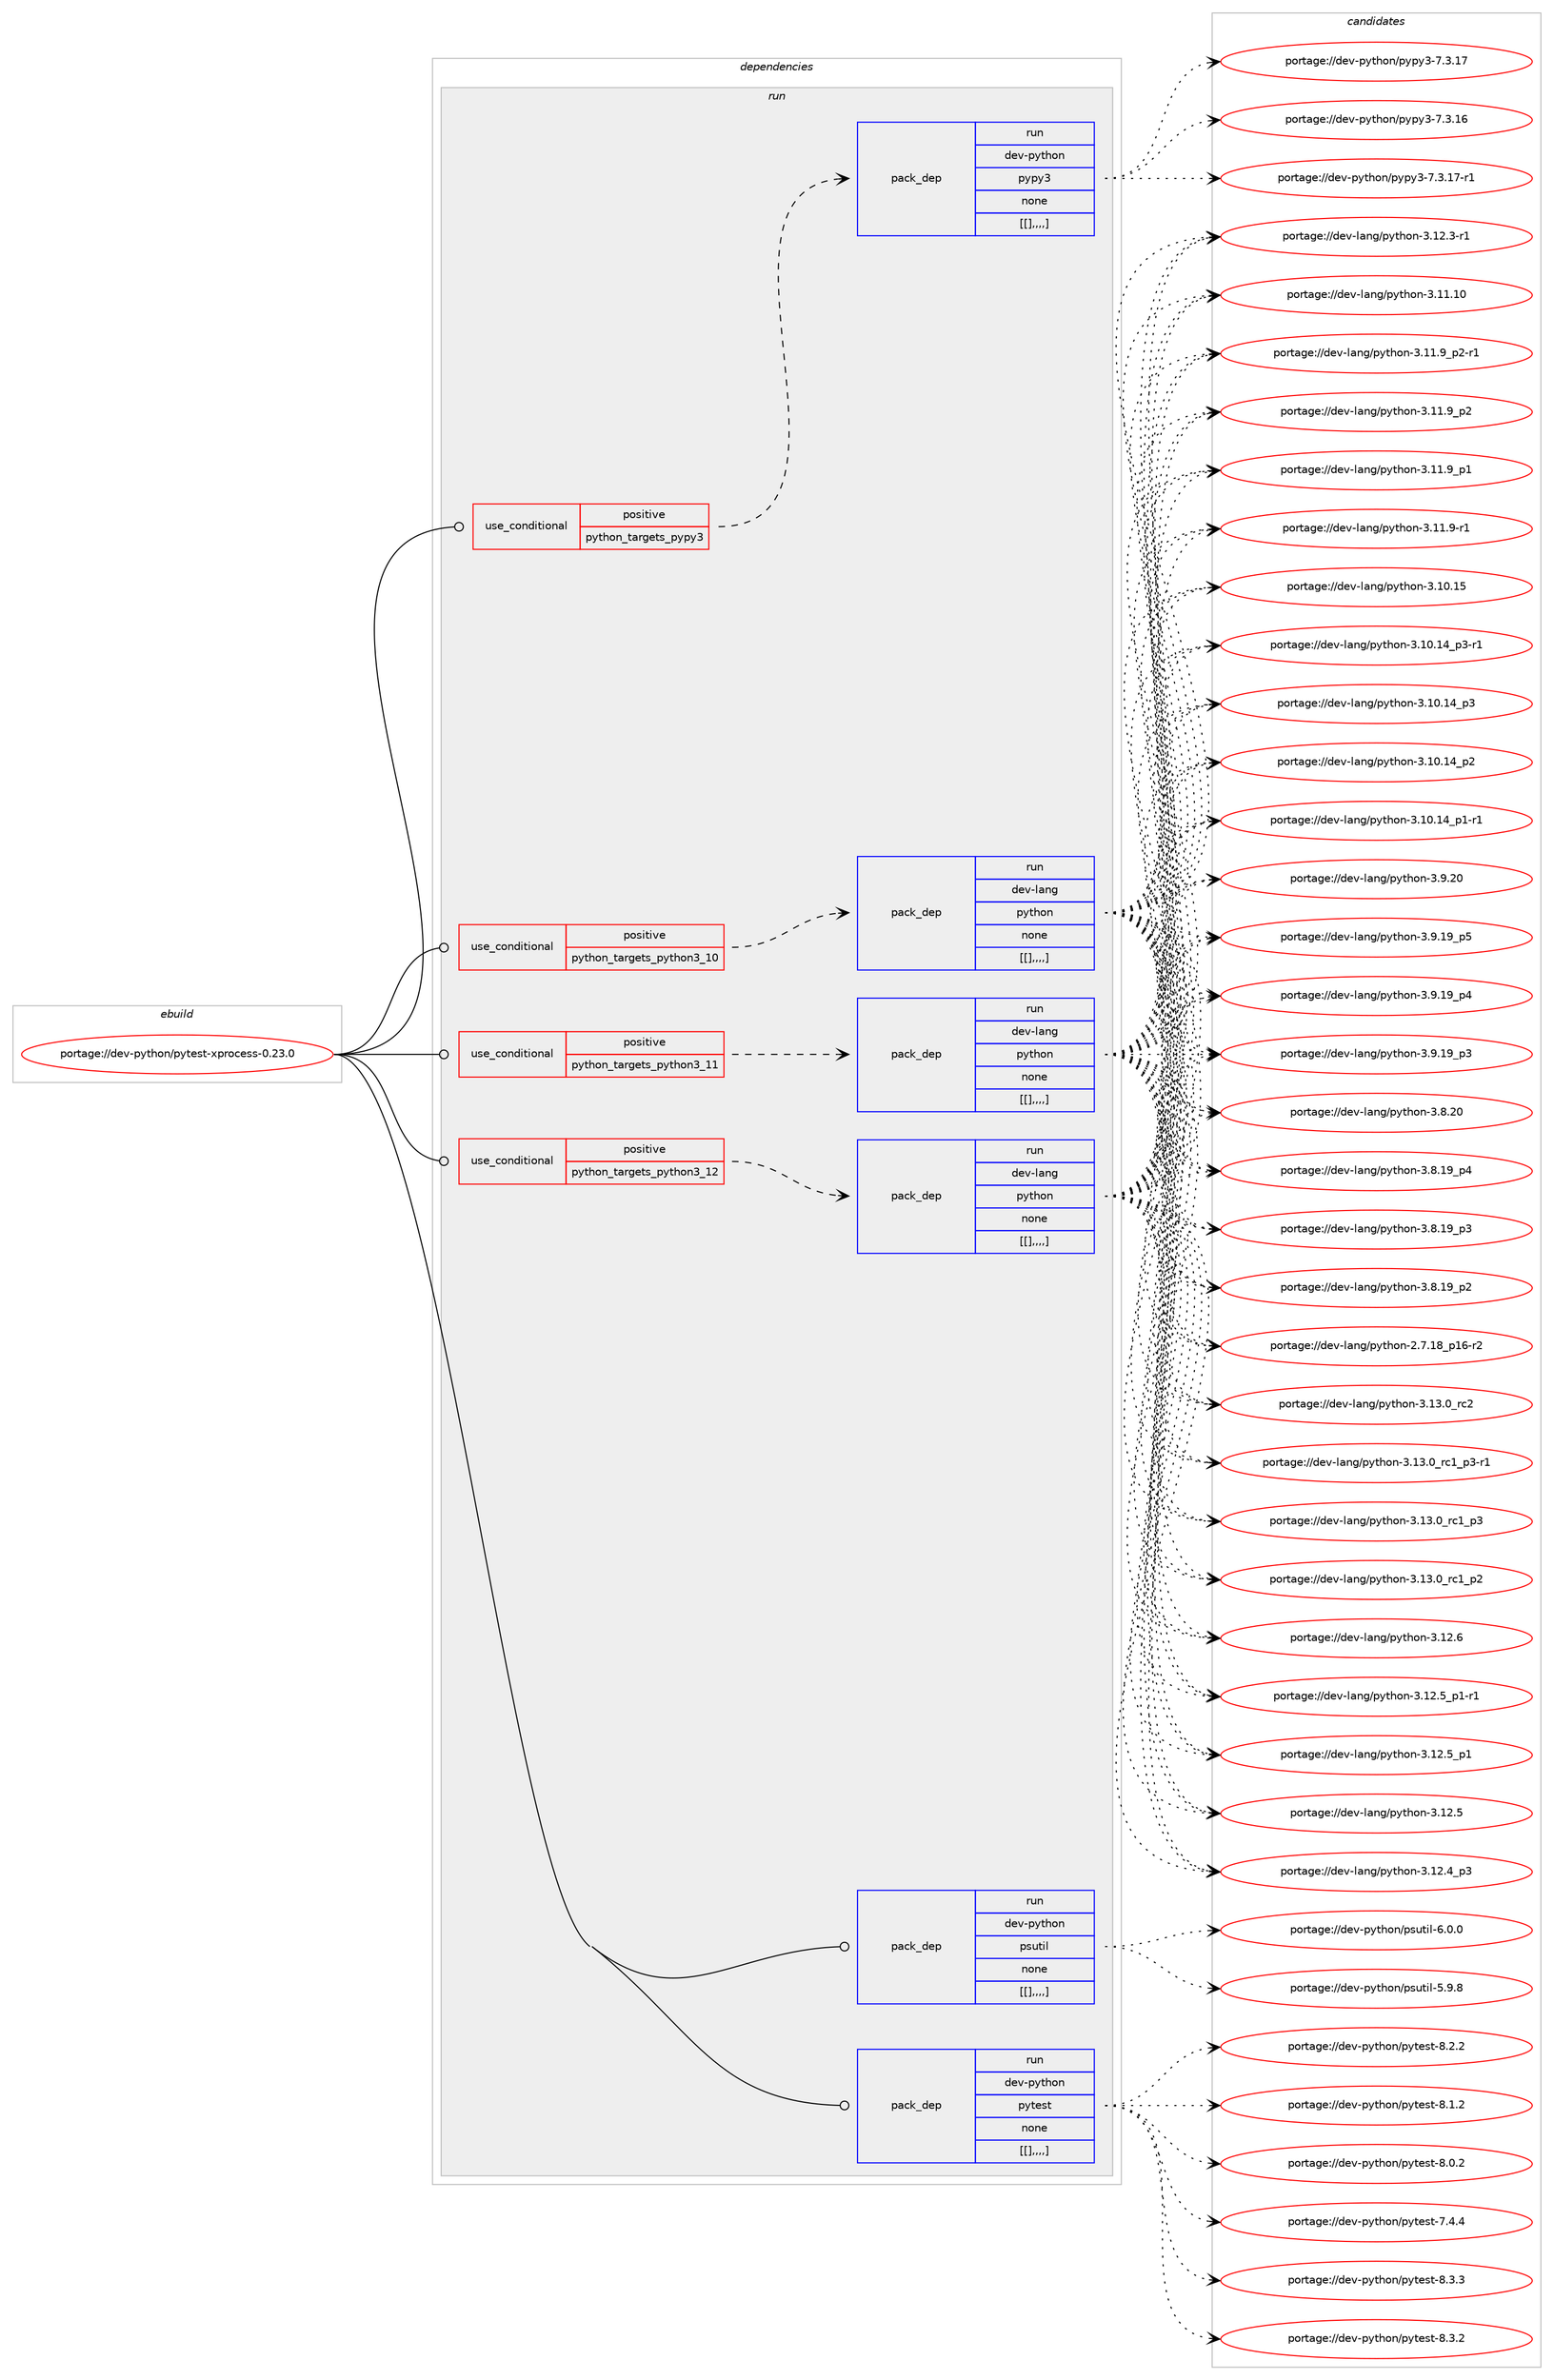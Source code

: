 digraph prolog {

# *************
# Graph options
# *************

newrank=true;
concentrate=true;
compound=true;
graph [rankdir=LR,fontname=Helvetica,fontsize=10,ranksep=1.5];#, ranksep=2.5, nodesep=0.2];
edge  [arrowhead=vee];
node  [fontname=Helvetica,fontsize=10];

# **********
# The ebuild
# **********

subgraph cluster_leftcol {
color=gray;
label=<<i>ebuild</i>>;
id [label="portage://dev-python/pytest-xprocess-0.23.0", color=red, width=4, href="../dev-python/pytest-xprocess-0.23.0.svg"];
}

# ****************
# The dependencies
# ****************

subgraph cluster_midcol {
color=gray;
label=<<i>dependencies</i>>;
subgraph cluster_compile {
fillcolor="#eeeeee";
style=filled;
label=<<i>compile</i>>;
}
subgraph cluster_compileandrun {
fillcolor="#eeeeee";
style=filled;
label=<<i>compile and run</i>>;
}
subgraph cluster_run {
fillcolor="#eeeeee";
style=filled;
label=<<i>run</i>>;
subgraph cond39071 {
dependency161559 [label=<<TABLE BORDER="0" CELLBORDER="1" CELLSPACING="0" CELLPADDING="4"><TR><TD ROWSPAN="3" CELLPADDING="10">use_conditional</TD></TR><TR><TD>positive</TD></TR><TR><TD>python_targets_pypy3</TD></TR></TABLE>>, shape=none, color=red];
subgraph pack121232 {
dependency161560 [label=<<TABLE BORDER="0" CELLBORDER="1" CELLSPACING="0" CELLPADDING="4" WIDTH="220"><TR><TD ROWSPAN="6" CELLPADDING="30">pack_dep</TD></TR><TR><TD WIDTH="110">run</TD></TR><TR><TD>dev-python</TD></TR><TR><TD>pypy3</TD></TR><TR><TD>none</TD></TR><TR><TD>[[],,,,]</TD></TR></TABLE>>, shape=none, color=blue];
}
dependency161559:e -> dependency161560:w [weight=20,style="dashed",arrowhead="vee"];
}
id:e -> dependency161559:w [weight=20,style="solid",arrowhead="odot"];
subgraph cond39072 {
dependency161561 [label=<<TABLE BORDER="0" CELLBORDER="1" CELLSPACING="0" CELLPADDING="4"><TR><TD ROWSPAN="3" CELLPADDING="10">use_conditional</TD></TR><TR><TD>positive</TD></TR><TR><TD>python_targets_python3_10</TD></TR></TABLE>>, shape=none, color=red];
subgraph pack121233 {
dependency161562 [label=<<TABLE BORDER="0" CELLBORDER="1" CELLSPACING="0" CELLPADDING="4" WIDTH="220"><TR><TD ROWSPAN="6" CELLPADDING="30">pack_dep</TD></TR><TR><TD WIDTH="110">run</TD></TR><TR><TD>dev-lang</TD></TR><TR><TD>python</TD></TR><TR><TD>none</TD></TR><TR><TD>[[],,,,]</TD></TR></TABLE>>, shape=none, color=blue];
}
dependency161561:e -> dependency161562:w [weight=20,style="dashed",arrowhead="vee"];
}
id:e -> dependency161561:w [weight=20,style="solid",arrowhead="odot"];
subgraph cond39073 {
dependency161563 [label=<<TABLE BORDER="0" CELLBORDER="1" CELLSPACING="0" CELLPADDING="4"><TR><TD ROWSPAN="3" CELLPADDING="10">use_conditional</TD></TR><TR><TD>positive</TD></TR><TR><TD>python_targets_python3_11</TD></TR></TABLE>>, shape=none, color=red];
subgraph pack121234 {
dependency161564 [label=<<TABLE BORDER="0" CELLBORDER="1" CELLSPACING="0" CELLPADDING="4" WIDTH="220"><TR><TD ROWSPAN="6" CELLPADDING="30">pack_dep</TD></TR><TR><TD WIDTH="110">run</TD></TR><TR><TD>dev-lang</TD></TR><TR><TD>python</TD></TR><TR><TD>none</TD></TR><TR><TD>[[],,,,]</TD></TR></TABLE>>, shape=none, color=blue];
}
dependency161563:e -> dependency161564:w [weight=20,style="dashed",arrowhead="vee"];
}
id:e -> dependency161563:w [weight=20,style="solid",arrowhead="odot"];
subgraph cond39074 {
dependency161565 [label=<<TABLE BORDER="0" CELLBORDER="1" CELLSPACING="0" CELLPADDING="4"><TR><TD ROWSPAN="3" CELLPADDING="10">use_conditional</TD></TR><TR><TD>positive</TD></TR><TR><TD>python_targets_python3_12</TD></TR></TABLE>>, shape=none, color=red];
subgraph pack121235 {
dependency161566 [label=<<TABLE BORDER="0" CELLBORDER="1" CELLSPACING="0" CELLPADDING="4" WIDTH="220"><TR><TD ROWSPAN="6" CELLPADDING="30">pack_dep</TD></TR><TR><TD WIDTH="110">run</TD></TR><TR><TD>dev-lang</TD></TR><TR><TD>python</TD></TR><TR><TD>none</TD></TR><TR><TD>[[],,,,]</TD></TR></TABLE>>, shape=none, color=blue];
}
dependency161565:e -> dependency161566:w [weight=20,style="dashed",arrowhead="vee"];
}
id:e -> dependency161565:w [weight=20,style="solid",arrowhead="odot"];
subgraph pack121236 {
dependency161567 [label=<<TABLE BORDER="0" CELLBORDER="1" CELLSPACING="0" CELLPADDING="4" WIDTH="220"><TR><TD ROWSPAN="6" CELLPADDING="30">pack_dep</TD></TR><TR><TD WIDTH="110">run</TD></TR><TR><TD>dev-python</TD></TR><TR><TD>psutil</TD></TR><TR><TD>none</TD></TR><TR><TD>[[],,,,]</TD></TR></TABLE>>, shape=none, color=blue];
}
id:e -> dependency161567:w [weight=20,style="solid",arrowhead="odot"];
subgraph pack121237 {
dependency161568 [label=<<TABLE BORDER="0" CELLBORDER="1" CELLSPACING="0" CELLPADDING="4" WIDTH="220"><TR><TD ROWSPAN="6" CELLPADDING="30">pack_dep</TD></TR><TR><TD WIDTH="110">run</TD></TR><TR><TD>dev-python</TD></TR><TR><TD>pytest</TD></TR><TR><TD>none</TD></TR><TR><TD>[[],,,,]</TD></TR></TABLE>>, shape=none, color=blue];
}
id:e -> dependency161568:w [weight=20,style="solid",arrowhead="odot"];
}
}

# **************
# The candidates
# **************

subgraph cluster_choices {
rank=same;
color=gray;
label=<<i>candidates</i>>;

subgraph choice121232 {
color=black;
nodesep=1;
choice100101118451121211161041111104711212111212151455546514649554511449 [label="portage://dev-python/pypy3-7.3.17-r1", color=red, width=4,href="../dev-python/pypy3-7.3.17-r1.svg"];
choice10010111845112121116104111110471121211121215145554651464955 [label="portage://dev-python/pypy3-7.3.17", color=red, width=4,href="../dev-python/pypy3-7.3.17.svg"];
choice10010111845112121116104111110471121211121215145554651464954 [label="portage://dev-python/pypy3-7.3.16", color=red, width=4,href="../dev-python/pypy3-7.3.16.svg"];
dependency161560:e -> choice100101118451121211161041111104711212111212151455546514649554511449:w [style=dotted,weight="100"];
dependency161560:e -> choice10010111845112121116104111110471121211121215145554651464955:w [style=dotted,weight="100"];
dependency161560:e -> choice10010111845112121116104111110471121211121215145554651464954:w [style=dotted,weight="100"];
}
subgraph choice121233 {
color=black;
nodesep=1;
choice10010111845108971101034711212111610411111045514649514648951149950 [label="portage://dev-lang/python-3.13.0_rc2", color=red, width=4,href="../dev-lang/python-3.13.0_rc2.svg"];
choice1001011184510897110103471121211161041111104551464951464895114994995112514511449 [label="portage://dev-lang/python-3.13.0_rc1_p3-r1", color=red, width=4,href="../dev-lang/python-3.13.0_rc1_p3-r1.svg"];
choice100101118451089711010347112121116104111110455146495146489511499499511251 [label="portage://dev-lang/python-3.13.0_rc1_p3", color=red, width=4,href="../dev-lang/python-3.13.0_rc1_p3.svg"];
choice100101118451089711010347112121116104111110455146495146489511499499511250 [label="portage://dev-lang/python-3.13.0_rc1_p2", color=red, width=4,href="../dev-lang/python-3.13.0_rc1_p2.svg"];
choice10010111845108971101034711212111610411111045514649504654 [label="portage://dev-lang/python-3.12.6", color=red, width=4,href="../dev-lang/python-3.12.6.svg"];
choice1001011184510897110103471121211161041111104551464950465395112494511449 [label="portage://dev-lang/python-3.12.5_p1-r1", color=red, width=4,href="../dev-lang/python-3.12.5_p1-r1.svg"];
choice100101118451089711010347112121116104111110455146495046539511249 [label="portage://dev-lang/python-3.12.5_p1", color=red, width=4,href="../dev-lang/python-3.12.5_p1.svg"];
choice10010111845108971101034711212111610411111045514649504653 [label="portage://dev-lang/python-3.12.5", color=red, width=4,href="../dev-lang/python-3.12.5.svg"];
choice100101118451089711010347112121116104111110455146495046529511251 [label="portage://dev-lang/python-3.12.4_p3", color=red, width=4,href="../dev-lang/python-3.12.4_p3.svg"];
choice100101118451089711010347112121116104111110455146495046514511449 [label="portage://dev-lang/python-3.12.3-r1", color=red, width=4,href="../dev-lang/python-3.12.3-r1.svg"];
choice1001011184510897110103471121211161041111104551464949464948 [label="portage://dev-lang/python-3.11.10", color=red, width=4,href="../dev-lang/python-3.11.10.svg"];
choice1001011184510897110103471121211161041111104551464949465795112504511449 [label="portage://dev-lang/python-3.11.9_p2-r1", color=red, width=4,href="../dev-lang/python-3.11.9_p2-r1.svg"];
choice100101118451089711010347112121116104111110455146494946579511250 [label="portage://dev-lang/python-3.11.9_p2", color=red, width=4,href="../dev-lang/python-3.11.9_p2.svg"];
choice100101118451089711010347112121116104111110455146494946579511249 [label="portage://dev-lang/python-3.11.9_p1", color=red, width=4,href="../dev-lang/python-3.11.9_p1.svg"];
choice100101118451089711010347112121116104111110455146494946574511449 [label="portage://dev-lang/python-3.11.9-r1", color=red, width=4,href="../dev-lang/python-3.11.9-r1.svg"];
choice1001011184510897110103471121211161041111104551464948464953 [label="portage://dev-lang/python-3.10.15", color=red, width=4,href="../dev-lang/python-3.10.15.svg"];
choice100101118451089711010347112121116104111110455146494846495295112514511449 [label="portage://dev-lang/python-3.10.14_p3-r1", color=red, width=4,href="../dev-lang/python-3.10.14_p3-r1.svg"];
choice10010111845108971101034711212111610411111045514649484649529511251 [label="portage://dev-lang/python-3.10.14_p3", color=red, width=4,href="../dev-lang/python-3.10.14_p3.svg"];
choice10010111845108971101034711212111610411111045514649484649529511250 [label="portage://dev-lang/python-3.10.14_p2", color=red, width=4,href="../dev-lang/python-3.10.14_p2.svg"];
choice100101118451089711010347112121116104111110455146494846495295112494511449 [label="portage://dev-lang/python-3.10.14_p1-r1", color=red, width=4,href="../dev-lang/python-3.10.14_p1-r1.svg"];
choice10010111845108971101034711212111610411111045514657465048 [label="portage://dev-lang/python-3.9.20", color=red, width=4,href="../dev-lang/python-3.9.20.svg"];
choice100101118451089711010347112121116104111110455146574649579511253 [label="portage://dev-lang/python-3.9.19_p5", color=red, width=4,href="../dev-lang/python-3.9.19_p5.svg"];
choice100101118451089711010347112121116104111110455146574649579511252 [label="portage://dev-lang/python-3.9.19_p4", color=red, width=4,href="../dev-lang/python-3.9.19_p4.svg"];
choice100101118451089711010347112121116104111110455146574649579511251 [label="portage://dev-lang/python-3.9.19_p3", color=red, width=4,href="../dev-lang/python-3.9.19_p3.svg"];
choice10010111845108971101034711212111610411111045514656465048 [label="portage://dev-lang/python-3.8.20", color=red, width=4,href="../dev-lang/python-3.8.20.svg"];
choice100101118451089711010347112121116104111110455146564649579511252 [label="portage://dev-lang/python-3.8.19_p4", color=red, width=4,href="../dev-lang/python-3.8.19_p4.svg"];
choice100101118451089711010347112121116104111110455146564649579511251 [label="portage://dev-lang/python-3.8.19_p3", color=red, width=4,href="../dev-lang/python-3.8.19_p3.svg"];
choice100101118451089711010347112121116104111110455146564649579511250 [label="portage://dev-lang/python-3.8.19_p2", color=red, width=4,href="../dev-lang/python-3.8.19_p2.svg"];
choice100101118451089711010347112121116104111110455046554649569511249544511450 [label="portage://dev-lang/python-2.7.18_p16-r2", color=red, width=4,href="../dev-lang/python-2.7.18_p16-r2.svg"];
dependency161562:e -> choice10010111845108971101034711212111610411111045514649514648951149950:w [style=dotted,weight="100"];
dependency161562:e -> choice1001011184510897110103471121211161041111104551464951464895114994995112514511449:w [style=dotted,weight="100"];
dependency161562:e -> choice100101118451089711010347112121116104111110455146495146489511499499511251:w [style=dotted,weight="100"];
dependency161562:e -> choice100101118451089711010347112121116104111110455146495146489511499499511250:w [style=dotted,weight="100"];
dependency161562:e -> choice10010111845108971101034711212111610411111045514649504654:w [style=dotted,weight="100"];
dependency161562:e -> choice1001011184510897110103471121211161041111104551464950465395112494511449:w [style=dotted,weight="100"];
dependency161562:e -> choice100101118451089711010347112121116104111110455146495046539511249:w [style=dotted,weight="100"];
dependency161562:e -> choice10010111845108971101034711212111610411111045514649504653:w [style=dotted,weight="100"];
dependency161562:e -> choice100101118451089711010347112121116104111110455146495046529511251:w [style=dotted,weight="100"];
dependency161562:e -> choice100101118451089711010347112121116104111110455146495046514511449:w [style=dotted,weight="100"];
dependency161562:e -> choice1001011184510897110103471121211161041111104551464949464948:w [style=dotted,weight="100"];
dependency161562:e -> choice1001011184510897110103471121211161041111104551464949465795112504511449:w [style=dotted,weight="100"];
dependency161562:e -> choice100101118451089711010347112121116104111110455146494946579511250:w [style=dotted,weight="100"];
dependency161562:e -> choice100101118451089711010347112121116104111110455146494946579511249:w [style=dotted,weight="100"];
dependency161562:e -> choice100101118451089711010347112121116104111110455146494946574511449:w [style=dotted,weight="100"];
dependency161562:e -> choice1001011184510897110103471121211161041111104551464948464953:w [style=dotted,weight="100"];
dependency161562:e -> choice100101118451089711010347112121116104111110455146494846495295112514511449:w [style=dotted,weight="100"];
dependency161562:e -> choice10010111845108971101034711212111610411111045514649484649529511251:w [style=dotted,weight="100"];
dependency161562:e -> choice10010111845108971101034711212111610411111045514649484649529511250:w [style=dotted,weight="100"];
dependency161562:e -> choice100101118451089711010347112121116104111110455146494846495295112494511449:w [style=dotted,weight="100"];
dependency161562:e -> choice10010111845108971101034711212111610411111045514657465048:w [style=dotted,weight="100"];
dependency161562:e -> choice100101118451089711010347112121116104111110455146574649579511253:w [style=dotted,weight="100"];
dependency161562:e -> choice100101118451089711010347112121116104111110455146574649579511252:w [style=dotted,weight="100"];
dependency161562:e -> choice100101118451089711010347112121116104111110455146574649579511251:w [style=dotted,weight="100"];
dependency161562:e -> choice10010111845108971101034711212111610411111045514656465048:w [style=dotted,weight="100"];
dependency161562:e -> choice100101118451089711010347112121116104111110455146564649579511252:w [style=dotted,weight="100"];
dependency161562:e -> choice100101118451089711010347112121116104111110455146564649579511251:w [style=dotted,weight="100"];
dependency161562:e -> choice100101118451089711010347112121116104111110455146564649579511250:w [style=dotted,weight="100"];
dependency161562:e -> choice100101118451089711010347112121116104111110455046554649569511249544511450:w [style=dotted,weight="100"];
}
subgraph choice121234 {
color=black;
nodesep=1;
choice10010111845108971101034711212111610411111045514649514648951149950 [label="portage://dev-lang/python-3.13.0_rc2", color=red, width=4,href="../dev-lang/python-3.13.0_rc2.svg"];
choice1001011184510897110103471121211161041111104551464951464895114994995112514511449 [label="portage://dev-lang/python-3.13.0_rc1_p3-r1", color=red, width=4,href="../dev-lang/python-3.13.0_rc1_p3-r1.svg"];
choice100101118451089711010347112121116104111110455146495146489511499499511251 [label="portage://dev-lang/python-3.13.0_rc1_p3", color=red, width=4,href="../dev-lang/python-3.13.0_rc1_p3.svg"];
choice100101118451089711010347112121116104111110455146495146489511499499511250 [label="portage://dev-lang/python-3.13.0_rc1_p2", color=red, width=4,href="../dev-lang/python-3.13.0_rc1_p2.svg"];
choice10010111845108971101034711212111610411111045514649504654 [label="portage://dev-lang/python-3.12.6", color=red, width=4,href="../dev-lang/python-3.12.6.svg"];
choice1001011184510897110103471121211161041111104551464950465395112494511449 [label="portage://dev-lang/python-3.12.5_p1-r1", color=red, width=4,href="../dev-lang/python-3.12.5_p1-r1.svg"];
choice100101118451089711010347112121116104111110455146495046539511249 [label="portage://dev-lang/python-3.12.5_p1", color=red, width=4,href="../dev-lang/python-3.12.5_p1.svg"];
choice10010111845108971101034711212111610411111045514649504653 [label="portage://dev-lang/python-3.12.5", color=red, width=4,href="../dev-lang/python-3.12.5.svg"];
choice100101118451089711010347112121116104111110455146495046529511251 [label="portage://dev-lang/python-3.12.4_p3", color=red, width=4,href="../dev-lang/python-3.12.4_p3.svg"];
choice100101118451089711010347112121116104111110455146495046514511449 [label="portage://dev-lang/python-3.12.3-r1", color=red, width=4,href="../dev-lang/python-3.12.3-r1.svg"];
choice1001011184510897110103471121211161041111104551464949464948 [label="portage://dev-lang/python-3.11.10", color=red, width=4,href="../dev-lang/python-3.11.10.svg"];
choice1001011184510897110103471121211161041111104551464949465795112504511449 [label="portage://dev-lang/python-3.11.9_p2-r1", color=red, width=4,href="../dev-lang/python-3.11.9_p2-r1.svg"];
choice100101118451089711010347112121116104111110455146494946579511250 [label="portage://dev-lang/python-3.11.9_p2", color=red, width=4,href="../dev-lang/python-3.11.9_p2.svg"];
choice100101118451089711010347112121116104111110455146494946579511249 [label="portage://dev-lang/python-3.11.9_p1", color=red, width=4,href="../dev-lang/python-3.11.9_p1.svg"];
choice100101118451089711010347112121116104111110455146494946574511449 [label="portage://dev-lang/python-3.11.9-r1", color=red, width=4,href="../dev-lang/python-3.11.9-r1.svg"];
choice1001011184510897110103471121211161041111104551464948464953 [label="portage://dev-lang/python-3.10.15", color=red, width=4,href="../dev-lang/python-3.10.15.svg"];
choice100101118451089711010347112121116104111110455146494846495295112514511449 [label="portage://dev-lang/python-3.10.14_p3-r1", color=red, width=4,href="../dev-lang/python-3.10.14_p3-r1.svg"];
choice10010111845108971101034711212111610411111045514649484649529511251 [label="portage://dev-lang/python-3.10.14_p3", color=red, width=4,href="../dev-lang/python-3.10.14_p3.svg"];
choice10010111845108971101034711212111610411111045514649484649529511250 [label="portage://dev-lang/python-3.10.14_p2", color=red, width=4,href="../dev-lang/python-3.10.14_p2.svg"];
choice100101118451089711010347112121116104111110455146494846495295112494511449 [label="portage://dev-lang/python-3.10.14_p1-r1", color=red, width=4,href="../dev-lang/python-3.10.14_p1-r1.svg"];
choice10010111845108971101034711212111610411111045514657465048 [label="portage://dev-lang/python-3.9.20", color=red, width=4,href="../dev-lang/python-3.9.20.svg"];
choice100101118451089711010347112121116104111110455146574649579511253 [label="portage://dev-lang/python-3.9.19_p5", color=red, width=4,href="../dev-lang/python-3.9.19_p5.svg"];
choice100101118451089711010347112121116104111110455146574649579511252 [label="portage://dev-lang/python-3.9.19_p4", color=red, width=4,href="../dev-lang/python-3.9.19_p4.svg"];
choice100101118451089711010347112121116104111110455146574649579511251 [label="portage://dev-lang/python-3.9.19_p3", color=red, width=4,href="../dev-lang/python-3.9.19_p3.svg"];
choice10010111845108971101034711212111610411111045514656465048 [label="portage://dev-lang/python-3.8.20", color=red, width=4,href="../dev-lang/python-3.8.20.svg"];
choice100101118451089711010347112121116104111110455146564649579511252 [label="portage://dev-lang/python-3.8.19_p4", color=red, width=4,href="../dev-lang/python-3.8.19_p4.svg"];
choice100101118451089711010347112121116104111110455146564649579511251 [label="portage://dev-lang/python-3.8.19_p3", color=red, width=4,href="../dev-lang/python-3.8.19_p3.svg"];
choice100101118451089711010347112121116104111110455146564649579511250 [label="portage://dev-lang/python-3.8.19_p2", color=red, width=4,href="../dev-lang/python-3.8.19_p2.svg"];
choice100101118451089711010347112121116104111110455046554649569511249544511450 [label="portage://dev-lang/python-2.7.18_p16-r2", color=red, width=4,href="../dev-lang/python-2.7.18_p16-r2.svg"];
dependency161564:e -> choice10010111845108971101034711212111610411111045514649514648951149950:w [style=dotted,weight="100"];
dependency161564:e -> choice1001011184510897110103471121211161041111104551464951464895114994995112514511449:w [style=dotted,weight="100"];
dependency161564:e -> choice100101118451089711010347112121116104111110455146495146489511499499511251:w [style=dotted,weight="100"];
dependency161564:e -> choice100101118451089711010347112121116104111110455146495146489511499499511250:w [style=dotted,weight="100"];
dependency161564:e -> choice10010111845108971101034711212111610411111045514649504654:w [style=dotted,weight="100"];
dependency161564:e -> choice1001011184510897110103471121211161041111104551464950465395112494511449:w [style=dotted,weight="100"];
dependency161564:e -> choice100101118451089711010347112121116104111110455146495046539511249:w [style=dotted,weight="100"];
dependency161564:e -> choice10010111845108971101034711212111610411111045514649504653:w [style=dotted,weight="100"];
dependency161564:e -> choice100101118451089711010347112121116104111110455146495046529511251:w [style=dotted,weight="100"];
dependency161564:e -> choice100101118451089711010347112121116104111110455146495046514511449:w [style=dotted,weight="100"];
dependency161564:e -> choice1001011184510897110103471121211161041111104551464949464948:w [style=dotted,weight="100"];
dependency161564:e -> choice1001011184510897110103471121211161041111104551464949465795112504511449:w [style=dotted,weight="100"];
dependency161564:e -> choice100101118451089711010347112121116104111110455146494946579511250:w [style=dotted,weight="100"];
dependency161564:e -> choice100101118451089711010347112121116104111110455146494946579511249:w [style=dotted,weight="100"];
dependency161564:e -> choice100101118451089711010347112121116104111110455146494946574511449:w [style=dotted,weight="100"];
dependency161564:e -> choice1001011184510897110103471121211161041111104551464948464953:w [style=dotted,weight="100"];
dependency161564:e -> choice100101118451089711010347112121116104111110455146494846495295112514511449:w [style=dotted,weight="100"];
dependency161564:e -> choice10010111845108971101034711212111610411111045514649484649529511251:w [style=dotted,weight="100"];
dependency161564:e -> choice10010111845108971101034711212111610411111045514649484649529511250:w [style=dotted,weight="100"];
dependency161564:e -> choice100101118451089711010347112121116104111110455146494846495295112494511449:w [style=dotted,weight="100"];
dependency161564:e -> choice10010111845108971101034711212111610411111045514657465048:w [style=dotted,weight="100"];
dependency161564:e -> choice100101118451089711010347112121116104111110455146574649579511253:w [style=dotted,weight="100"];
dependency161564:e -> choice100101118451089711010347112121116104111110455146574649579511252:w [style=dotted,weight="100"];
dependency161564:e -> choice100101118451089711010347112121116104111110455146574649579511251:w [style=dotted,weight="100"];
dependency161564:e -> choice10010111845108971101034711212111610411111045514656465048:w [style=dotted,weight="100"];
dependency161564:e -> choice100101118451089711010347112121116104111110455146564649579511252:w [style=dotted,weight="100"];
dependency161564:e -> choice100101118451089711010347112121116104111110455146564649579511251:w [style=dotted,weight="100"];
dependency161564:e -> choice100101118451089711010347112121116104111110455146564649579511250:w [style=dotted,weight="100"];
dependency161564:e -> choice100101118451089711010347112121116104111110455046554649569511249544511450:w [style=dotted,weight="100"];
}
subgraph choice121235 {
color=black;
nodesep=1;
choice10010111845108971101034711212111610411111045514649514648951149950 [label="portage://dev-lang/python-3.13.0_rc2", color=red, width=4,href="../dev-lang/python-3.13.0_rc2.svg"];
choice1001011184510897110103471121211161041111104551464951464895114994995112514511449 [label="portage://dev-lang/python-3.13.0_rc1_p3-r1", color=red, width=4,href="../dev-lang/python-3.13.0_rc1_p3-r1.svg"];
choice100101118451089711010347112121116104111110455146495146489511499499511251 [label="portage://dev-lang/python-3.13.0_rc1_p3", color=red, width=4,href="../dev-lang/python-3.13.0_rc1_p3.svg"];
choice100101118451089711010347112121116104111110455146495146489511499499511250 [label="portage://dev-lang/python-3.13.0_rc1_p2", color=red, width=4,href="../dev-lang/python-3.13.0_rc1_p2.svg"];
choice10010111845108971101034711212111610411111045514649504654 [label="portage://dev-lang/python-3.12.6", color=red, width=4,href="../dev-lang/python-3.12.6.svg"];
choice1001011184510897110103471121211161041111104551464950465395112494511449 [label="portage://dev-lang/python-3.12.5_p1-r1", color=red, width=4,href="../dev-lang/python-3.12.5_p1-r1.svg"];
choice100101118451089711010347112121116104111110455146495046539511249 [label="portage://dev-lang/python-3.12.5_p1", color=red, width=4,href="../dev-lang/python-3.12.5_p1.svg"];
choice10010111845108971101034711212111610411111045514649504653 [label="portage://dev-lang/python-3.12.5", color=red, width=4,href="../dev-lang/python-3.12.5.svg"];
choice100101118451089711010347112121116104111110455146495046529511251 [label="portage://dev-lang/python-3.12.4_p3", color=red, width=4,href="../dev-lang/python-3.12.4_p3.svg"];
choice100101118451089711010347112121116104111110455146495046514511449 [label="portage://dev-lang/python-3.12.3-r1", color=red, width=4,href="../dev-lang/python-3.12.3-r1.svg"];
choice1001011184510897110103471121211161041111104551464949464948 [label="portage://dev-lang/python-3.11.10", color=red, width=4,href="../dev-lang/python-3.11.10.svg"];
choice1001011184510897110103471121211161041111104551464949465795112504511449 [label="portage://dev-lang/python-3.11.9_p2-r1", color=red, width=4,href="../dev-lang/python-3.11.9_p2-r1.svg"];
choice100101118451089711010347112121116104111110455146494946579511250 [label="portage://dev-lang/python-3.11.9_p2", color=red, width=4,href="../dev-lang/python-3.11.9_p2.svg"];
choice100101118451089711010347112121116104111110455146494946579511249 [label="portage://dev-lang/python-3.11.9_p1", color=red, width=4,href="../dev-lang/python-3.11.9_p1.svg"];
choice100101118451089711010347112121116104111110455146494946574511449 [label="portage://dev-lang/python-3.11.9-r1", color=red, width=4,href="../dev-lang/python-3.11.9-r1.svg"];
choice1001011184510897110103471121211161041111104551464948464953 [label="portage://dev-lang/python-3.10.15", color=red, width=4,href="../dev-lang/python-3.10.15.svg"];
choice100101118451089711010347112121116104111110455146494846495295112514511449 [label="portage://dev-lang/python-3.10.14_p3-r1", color=red, width=4,href="../dev-lang/python-3.10.14_p3-r1.svg"];
choice10010111845108971101034711212111610411111045514649484649529511251 [label="portage://dev-lang/python-3.10.14_p3", color=red, width=4,href="../dev-lang/python-3.10.14_p3.svg"];
choice10010111845108971101034711212111610411111045514649484649529511250 [label="portage://dev-lang/python-3.10.14_p2", color=red, width=4,href="../dev-lang/python-3.10.14_p2.svg"];
choice100101118451089711010347112121116104111110455146494846495295112494511449 [label="portage://dev-lang/python-3.10.14_p1-r1", color=red, width=4,href="../dev-lang/python-3.10.14_p1-r1.svg"];
choice10010111845108971101034711212111610411111045514657465048 [label="portage://dev-lang/python-3.9.20", color=red, width=4,href="../dev-lang/python-3.9.20.svg"];
choice100101118451089711010347112121116104111110455146574649579511253 [label="portage://dev-lang/python-3.9.19_p5", color=red, width=4,href="../dev-lang/python-3.9.19_p5.svg"];
choice100101118451089711010347112121116104111110455146574649579511252 [label="portage://dev-lang/python-3.9.19_p4", color=red, width=4,href="../dev-lang/python-3.9.19_p4.svg"];
choice100101118451089711010347112121116104111110455146574649579511251 [label="portage://dev-lang/python-3.9.19_p3", color=red, width=4,href="../dev-lang/python-3.9.19_p3.svg"];
choice10010111845108971101034711212111610411111045514656465048 [label="portage://dev-lang/python-3.8.20", color=red, width=4,href="../dev-lang/python-3.8.20.svg"];
choice100101118451089711010347112121116104111110455146564649579511252 [label="portage://dev-lang/python-3.8.19_p4", color=red, width=4,href="../dev-lang/python-3.8.19_p4.svg"];
choice100101118451089711010347112121116104111110455146564649579511251 [label="portage://dev-lang/python-3.8.19_p3", color=red, width=4,href="../dev-lang/python-3.8.19_p3.svg"];
choice100101118451089711010347112121116104111110455146564649579511250 [label="portage://dev-lang/python-3.8.19_p2", color=red, width=4,href="../dev-lang/python-3.8.19_p2.svg"];
choice100101118451089711010347112121116104111110455046554649569511249544511450 [label="portage://dev-lang/python-2.7.18_p16-r2", color=red, width=4,href="../dev-lang/python-2.7.18_p16-r2.svg"];
dependency161566:e -> choice10010111845108971101034711212111610411111045514649514648951149950:w [style=dotted,weight="100"];
dependency161566:e -> choice1001011184510897110103471121211161041111104551464951464895114994995112514511449:w [style=dotted,weight="100"];
dependency161566:e -> choice100101118451089711010347112121116104111110455146495146489511499499511251:w [style=dotted,weight="100"];
dependency161566:e -> choice100101118451089711010347112121116104111110455146495146489511499499511250:w [style=dotted,weight="100"];
dependency161566:e -> choice10010111845108971101034711212111610411111045514649504654:w [style=dotted,weight="100"];
dependency161566:e -> choice1001011184510897110103471121211161041111104551464950465395112494511449:w [style=dotted,weight="100"];
dependency161566:e -> choice100101118451089711010347112121116104111110455146495046539511249:w [style=dotted,weight="100"];
dependency161566:e -> choice10010111845108971101034711212111610411111045514649504653:w [style=dotted,weight="100"];
dependency161566:e -> choice100101118451089711010347112121116104111110455146495046529511251:w [style=dotted,weight="100"];
dependency161566:e -> choice100101118451089711010347112121116104111110455146495046514511449:w [style=dotted,weight="100"];
dependency161566:e -> choice1001011184510897110103471121211161041111104551464949464948:w [style=dotted,weight="100"];
dependency161566:e -> choice1001011184510897110103471121211161041111104551464949465795112504511449:w [style=dotted,weight="100"];
dependency161566:e -> choice100101118451089711010347112121116104111110455146494946579511250:w [style=dotted,weight="100"];
dependency161566:e -> choice100101118451089711010347112121116104111110455146494946579511249:w [style=dotted,weight="100"];
dependency161566:e -> choice100101118451089711010347112121116104111110455146494946574511449:w [style=dotted,weight="100"];
dependency161566:e -> choice1001011184510897110103471121211161041111104551464948464953:w [style=dotted,weight="100"];
dependency161566:e -> choice100101118451089711010347112121116104111110455146494846495295112514511449:w [style=dotted,weight="100"];
dependency161566:e -> choice10010111845108971101034711212111610411111045514649484649529511251:w [style=dotted,weight="100"];
dependency161566:e -> choice10010111845108971101034711212111610411111045514649484649529511250:w [style=dotted,weight="100"];
dependency161566:e -> choice100101118451089711010347112121116104111110455146494846495295112494511449:w [style=dotted,weight="100"];
dependency161566:e -> choice10010111845108971101034711212111610411111045514657465048:w [style=dotted,weight="100"];
dependency161566:e -> choice100101118451089711010347112121116104111110455146574649579511253:w [style=dotted,weight="100"];
dependency161566:e -> choice100101118451089711010347112121116104111110455146574649579511252:w [style=dotted,weight="100"];
dependency161566:e -> choice100101118451089711010347112121116104111110455146574649579511251:w [style=dotted,weight="100"];
dependency161566:e -> choice10010111845108971101034711212111610411111045514656465048:w [style=dotted,weight="100"];
dependency161566:e -> choice100101118451089711010347112121116104111110455146564649579511252:w [style=dotted,weight="100"];
dependency161566:e -> choice100101118451089711010347112121116104111110455146564649579511251:w [style=dotted,weight="100"];
dependency161566:e -> choice100101118451089711010347112121116104111110455146564649579511250:w [style=dotted,weight="100"];
dependency161566:e -> choice100101118451089711010347112121116104111110455046554649569511249544511450:w [style=dotted,weight="100"];
}
subgraph choice121236 {
color=black;
nodesep=1;
choice1001011184511212111610411111047112115117116105108455446484648 [label="portage://dev-python/psutil-6.0.0", color=red, width=4,href="../dev-python/psutil-6.0.0.svg"];
choice1001011184511212111610411111047112115117116105108455346574656 [label="portage://dev-python/psutil-5.9.8", color=red, width=4,href="../dev-python/psutil-5.9.8.svg"];
dependency161567:e -> choice1001011184511212111610411111047112115117116105108455446484648:w [style=dotted,weight="100"];
dependency161567:e -> choice1001011184511212111610411111047112115117116105108455346574656:w [style=dotted,weight="100"];
}
subgraph choice121237 {
color=black;
nodesep=1;
choice1001011184511212111610411111047112121116101115116455646514651 [label="portage://dev-python/pytest-8.3.3", color=red, width=4,href="../dev-python/pytest-8.3.3.svg"];
choice1001011184511212111610411111047112121116101115116455646514650 [label="portage://dev-python/pytest-8.3.2", color=red, width=4,href="../dev-python/pytest-8.3.2.svg"];
choice1001011184511212111610411111047112121116101115116455646504650 [label="portage://dev-python/pytest-8.2.2", color=red, width=4,href="../dev-python/pytest-8.2.2.svg"];
choice1001011184511212111610411111047112121116101115116455646494650 [label="portage://dev-python/pytest-8.1.2", color=red, width=4,href="../dev-python/pytest-8.1.2.svg"];
choice1001011184511212111610411111047112121116101115116455646484650 [label="portage://dev-python/pytest-8.0.2", color=red, width=4,href="../dev-python/pytest-8.0.2.svg"];
choice1001011184511212111610411111047112121116101115116455546524652 [label="portage://dev-python/pytest-7.4.4", color=red, width=4,href="../dev-python/pytest-7.4.4.svg"];
dependency161568:e -> choice1001011184511212111610411111047112121116101115116455646514651:w [style=dotted,weight="100"];
dependency161568:e -> choice1001011184511212111610411111047112121116101115116455646514650:w [style=dotted,weight="100"];
dependency161568:e -> choice1001011184511212111610411111047112121116101115116455646504650:w [style=dotted,weight="100"];
dependency161568:e -> choice1001011184511212111610411111047112121116101115116455646494650:w [style=dotted,weight="100"];
dependency161568:e -> choice1001011184511212111610411111047112121116101115116455646484650:w [style=dotted,weight="100"];
dependency161568:e -> choice1001011184511212111610411111047112121116101115116455546524652:w [style=dotted,weight="100"];
}
}

}
